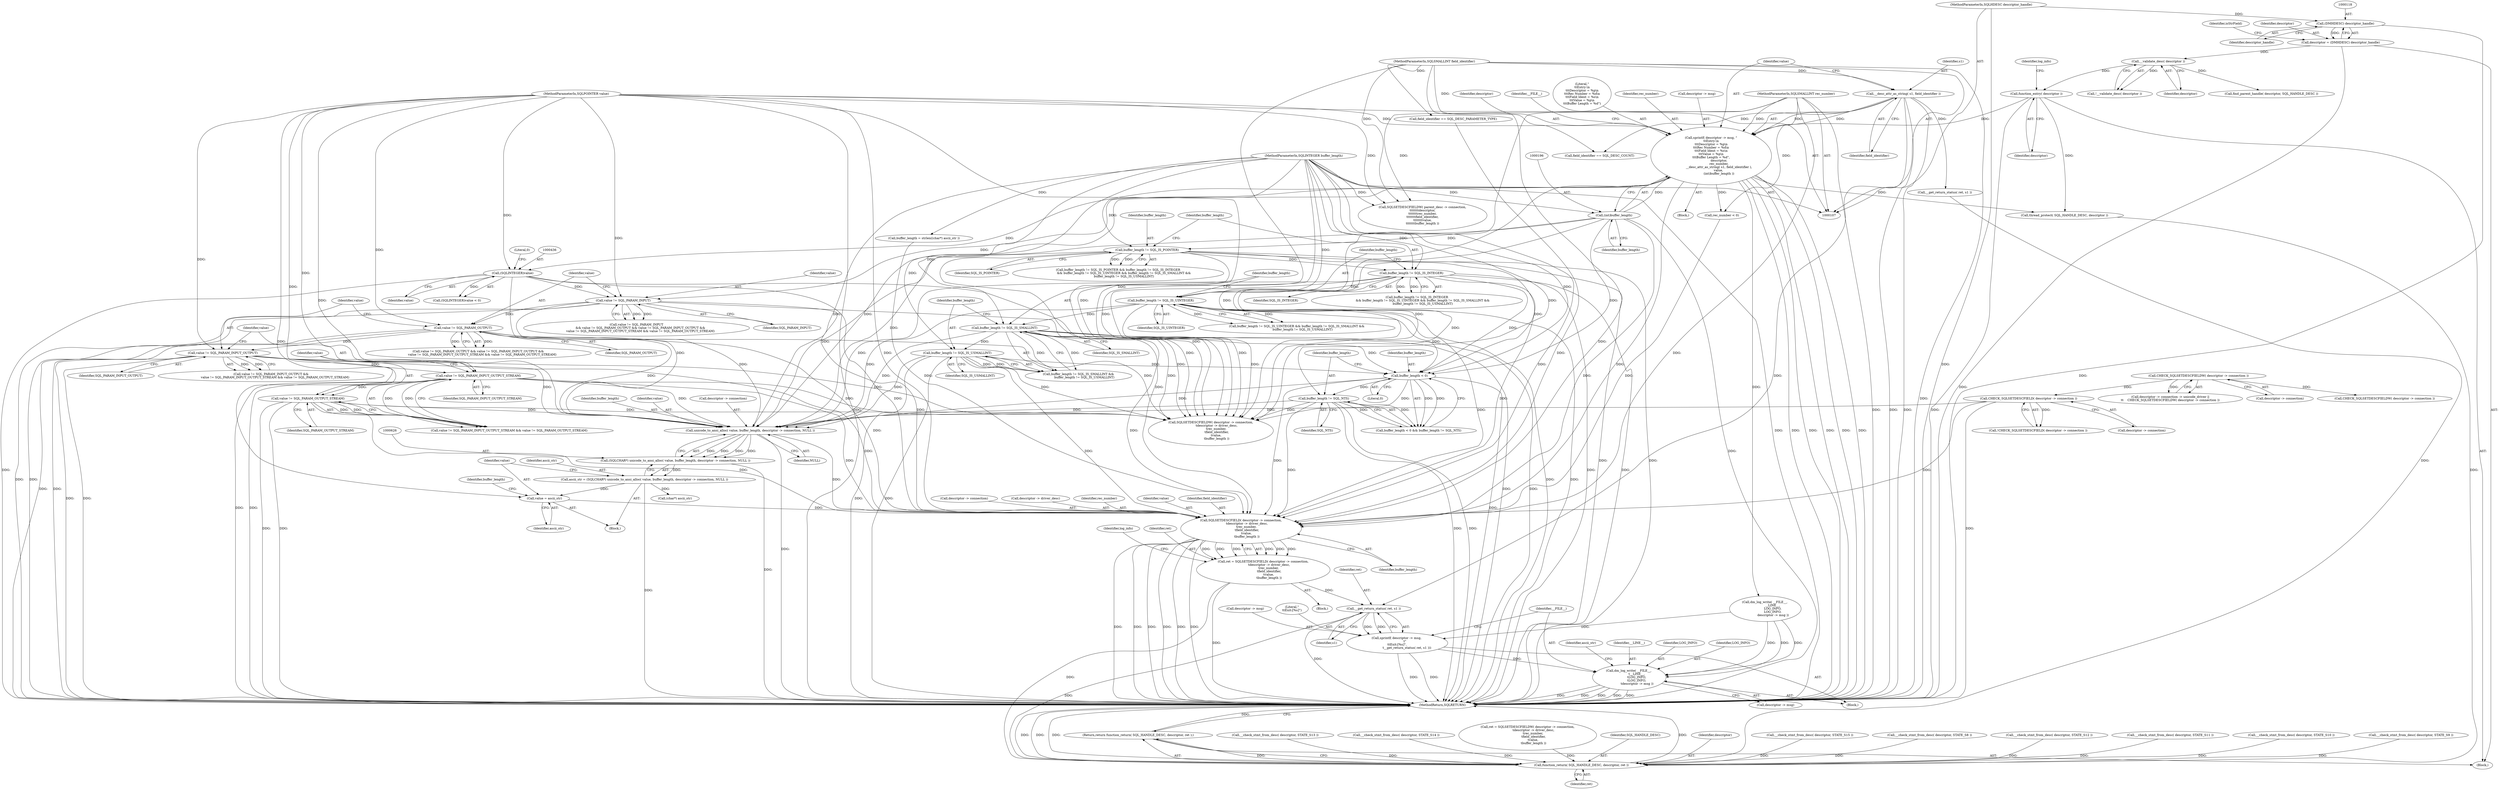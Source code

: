 digraph "1_unixODBC_45ef78e037f578b15fc58938a3a3251655e71d6f#diff-d52750c7ba4e594410438569d8e2963aL24_0@pointer" {
"1000634" [label="(Call,value = ascii_str)"];
"1000623" [label="(Call,ascii_str = (SQLCHAR*) unicode_to_ansi_alloc( value, buffer_length, descriptor -> connection, NULL ))"];
"1000625" [label="(Call,(SQLCHAR*) unicode_to_ansi_alloc( value, buffer_length, descriptor -> connection, NULL ))"];
"1000627" [label="(Call,unicode_to_ansi_alloc( value, buffer_length, descriptor -> connection, NULL ))"];
"1000184" [label="(Call,sprintf( descriptor -> msg, \"\n\t\tEntry:\\n\n\t\t\tDescriptor = %p\\n\n\t\t\tRec Number = %d\\n\n\t\t\tField Ident = %s\\n\n\t\t\tValue = %p\\n\n\t\t\tBuffer Length = %d\",\n                descriptor,\n                rec_number,\n                __desc_attr_as_string( s1, field_identifier ),\n                value, \n                (int)buffer_length ))"];
"1000177" [label="(Call,function_entry( descriptor ))"];
"1000128" [label="(Call,__validate_desc( descriptor ))"];
"1000115" [label="(Call,descriptor = (DMHDESC) descriptor_handle)"];
"1000117" [label="(Call,(DMHDESC) descriptor_handle)"];
"1000108" [label="(MethodParameterIn,SQLHDESC descriptor_handle)"];
"1000109" [label="(MethodParameterIn,SQLSMALLINT rec_number)"];
"1000191" [label="(Call,__desc_attr_as_string( s1, field_identifier ))"];
"1000110" [label="(MethodParameterIn,SQLSMALLINT field_identifier)"];
"1000111" [label="(MethodParameterIn,SQLPOINTER value)"];
"1000195" [label="(Call,(int)buffer_length)"];
"1000112" [label="(MethodParameterIn,SQLINTEGER buffer_length)"];
"1000435" [label="(Call,(SQLINTEGER)value)"];
"1000473" [label="(Call,value != SQL_PARAM_INPUT_OUTPUT)"];
"1000469" [label="(Call,value != SQL_PARAM_OUTPUT)"];
"1000465" [label="(Call,value != SQL_PARAM_INPUT)"];
"1000480" [label="(Call,value != SQL_PARAM_OUTPUT_STREAM)"];
"1000477" [label="(Call,value != SQL_PARAM_INPUT_OUTPUT_STREAM)"];
"1000396" [label="(Call,buffer_length != SQL_IS_USMALLINT)"];
"1000393" [label="(Call,buffer_length != SQL_IS_SMALLINT)"];
"1000389" [label="(Call,buffer_length != SQL_IS_UINTEGER)"];
"1000385" [label="(Call,buffer_length != SQL_IS_INTEGER)"];
"1000381" [label="(Call,buffer_length != SQL_IS_POINTER)"];
"1000403" [label="(Call,buffer_length < 0)"];
"1000406" [label="(Call,buffer_length != SQL_NTS)"];
"1000589" [label="(Call,CHECK_SQLSETDESCFIELD( descriptor -> connection ))"];
"1000510" [label="(Call,CHECK_SQLSETDESCFIELDW( descriptor -> connection ))"];
"1000648" [label="(Call,SQLSETDESCFIELD( descriptor -> connection,\n            \tdescriptor -> driver_desc,\n            \trec_number, \n            \tfield_identifier,\n            \tvalue, \n            \tbuffer_length ))"];
"1000646" [label="(Call,ret = SQLSETDESCFIELD( descriptor -> connection,\n            \tdescriptor -> driver_desc,\n            \trec_number, \n            \tfield_identifier,\n            \tvalue, \n            \tbuffer_length ))"];
"1000669" [label="(Call,__get_return_status( ret, s1 ))"];
"1000664" [label="(Call,sprintf( descriptor -> msg, \n                \t\"\n\t\tExit:[%s]\",\n                    \t__get_return_status( ret, s1 )))"];
"1000672" [label="(Call,dm_log_write( __FILE__, \n                \t__LINE__, \n                \tLOG_INFO, \n                \tLOG_INFO, \n                \tdescriptor -> msg ))"];
"1000686" [label="(Call,function_return( SQL_HANDLE_DESC, descriptor, ret ))"];
"1000685" [label="(Return,return function_return( SQL_HANDLE_DESC, descriptor, ret );)"];
"1000265" [label="(Call,__check_stmt_from_desc( descriptor, STATE_S13 ))"];
"1000407" [label="(Identifier,buffer_length)"];
"1000269" [label="(Call,__check_stmt_from_desc( descriptor, STATE_S14 ))"];
"1000547" [label="(Call,ret = SQLSETDESCFIELDW( descriptor -> connection,\n            \tdescriptor -> driver_desc,\n            \trec_number, \n            \tfield_identifier,\n            \tvalue, \n            \tbuffer_length ))"];
"1000402" [label="(Call,buffer_length < 0 && buffer_length != SQL_NTS)"];
"1000185" [label="(Call,descriptor -> msg)"];
"1000466" [label="(Identifier,value)"];
"1000629" [label="(Identifier,buffer_length)"];
"1000470" [label="(Identifier,value)"];
"1000109" [label="(MethodParameterIn,SQLSMALLINT rec_number)"];
"1000108" [label="(MethodParameterIn,SQLHDESC descriptor_handle)"];
"1000382" [label="(Identifier,buffer_length)"];
"1000166" [label="(Call,SQLSETDESCFIELDW( parent_desc -> connection,\n\t\t\t\t\t\t\tdescriptor,\n\t\t\t\t\t\t\trec_number,\n\t\t\t\t\t\t\tfield_identifier,\n\t\t\t\t\t\t\tvalue,\n\t\t\t\t\t\t\tbuffer_length ))"];
"1000633" [label="(Identifier,NULL)"];
"1000181" [label="(Identifier,log_info)"];
"1000465" [label="(Call,value != SQL_PARAM_INPUT)"];
"1000464" [label="(Call,value != SQL_PARAM_INPUT\n        && value != SQL_PARAM_OUTPUT && value != SQL_PARAM_INPUT_OUTPUT &&\n        value != SQL_PARAM_INPUT_OUTPUT_STREAM && value != SQL_PARAM_OUTPUT_STREAM)"];
"1000404" [label="(Identifier,buffer_length)"];
"1000472" [label="(Call,value != SQL_PARAM_INPUT_OUTPUT &&\n        value != SQL_PARAM_INPUT_OUTPUT_STREAM && value != SQL_PARAM_OUTPUT_STREAM)"];
"1000635" [label="(Identifier,value)"];
"1000624" [label="(Identifier,ascii_str)"];
"1000438" [label="(Literal,0)"];
"1000648" [label="(Call,SQLSETDESCFIELD( descriptor -> connection,\n            \tdescriptor -> driver_desc,\n            \trec_number, \n            \tfield_identifier,\n            \tvalue, \n            \tbuffer_length ))"];
"1000669" [label="(Call,__get_return_status( ret, s1 ))"];
"1000435" [label="(Call,(SQLINTEGER)value)"];
"1000194" [label="(Identifier,value)"];
"1000467" [label="(Identifier,SQL_PARAM_INPUT)"];
"1000481" [label="(Identifier,value)"];
"1000189" [label="(Identifier,descriptor)"];
"1000391" [label="(Identifier,SQL_IS_UINTEGER)"];
"1000395" [label="(Identifier,SQL_IS_SMALLINT)"];
"1000386" [label="(Identifier,buffer_length)"];
"1000628" [label="(Identifier,value)"];
"1000403" [label="(Call,buffer_length < 0)"];
"1000647" [label="(Identifier,ret)"];
"1000686" [label="(Call,function_return( SQL_HANDLE_DESC, descriptor, ret ))"];
"1000434" [label="(Call,(SQLINTEGER)value < 0)"];
"1000649" [label="(Call,descriptor -> connection)"];
"1000511" [label="(Call,descriptor -> connection)"];
"1000478" [label="(Identifier,value)"];
"1000394" [label="(Identifier,buffer_length)"];
"1000623" [label="(Call,ascii_str = (SQLCHAR*) unicode_to_ansi_alloc( value, buffer_length, descriptor -> connection, NULL ))"];
"1000687" [label="(Identifier,SQL_HANDLE_DESC)"];
"1000119" [label="(Identifier,descriptor_handle)"];
"1000406" [label="(Call,buffer_length != SQL_NTS)"];
"1000302" [label="(Call,rec_number < 0)"];
"1000621" [label="(Block,)"];
"1000570" [label="(Call,__get_return_status( ret, s1 ))"];
"1000652" [label="(Call,descriptor -> driver_desc)"];
"1000675" [label="(Identifier,LOG_INFO)"];
"1000676" [label="(Identifier,LOG_INFO)"];
"1000688" [label="(Identifier,descriptor)"];
"1000398" [label="(Identifier,SQL_IS_USMALLINT)"];
"1000655" [label="(Identifier,rec_number)"];
"1000638" [label="(Identifier,buffer_length)"];
"1000681" [label="(Identifier,ascii_str)"];
"1000206" [label="(Call,thread_protect( SQL_HANDLE_DESC, descriptor ))"];
"1000177" [label="(Call,function_entry( descriptor ))"];
"1000646" [label="(Call,ret = SQLSETDESCFIELD( descriptor -> connection,\n            \tdescriptor -> driver_desc,\n            \trec_number, \n            \tfield_identifier,\n            \tvalue, \n            \tbuffer_length ))"];
"1000183" [label="(Block,)"];
"1000396" [label="(Call,buffer_length != SQL_IS_USMALLINT)"];
"1000630" [label="(Call,descriptor -> connection)"];
"1000272" [label="(Call,__check_stmt_from_desc( descriptor, STATE_S15 ))"];
"1000111" [label="(MethodParameterIn,SQLPOINTER value)"];
"1000482" [label="(Identifier,SQL_PARAM_OUTPUT_STREAM)"];
"1000384" [label="(Call,buffer_length != SQL_IS_INTEGER\n            && buffer_length != SQL_IS_UINTEGER && buffer_length != SQL_IS_SMALLINT &&\n            buffer_length != SQL_IS_USMALLINT)"];
"1000392" [label="(Call,buffer_length != SQL_IS_SMALLINT &&\n            buffer_length != SQL_IS_USMALLINT)"];
"1000517" [label="(Call,CHECK_SQLSETDESCFIELDW( descriptor -> connection ))"];
"1000178" [label="(Identifier,descriptor)"];
"1000383" [label="(Identifier,SQL_IS_POINTER)"];
"1000636" [label="(Identifier,ascii_str)"];
"1000589" [label="(Call,CHECK_SQLSETDESCFIELD( descriptor -> connection ))"];
"1000480" [label="(Call,value != SQL_PARAM_OUTPUT_STREAM)"];
"1000245" [label="(Call,__check_stmt_from_desc( descriptor, STATE_S8 ))"];
"1000476" [label="(Call,value != SQL_PARAM_INPUT_OUTPUT_STREAM && value != SQL_PARAM_OUTPUT_STREAM)"];
"1000437" [label="(Identifier,value)"];
"1000627" [label="(Call,unicode_to_ansi_alloc( value, buffer_length, descriptor -> connection, NULL ))"];
"1000112" [label="(MethodParameterIn,SQLINTEGER buffer_length)"];
"1000127" [label="(Call,!__validate_desc( descriptor ))"];
"1000461" [label="(Call,field_identifier == SQL_DESC_PARAMETER_TYPE)"];
"1000141" [label="(Call,find_parent_handle( descriptor, SQL_HANDLE_DESC ))"];
"1000199" [label="(Identifier,__FILE__)"];
"1000381" [label="(Call,buffer_length != SQL_IS_POINTER)"];
"1000261" [label="(Call,__check_stmt_from_desc( descriptor, STATE_S12 ))"];
"1000689" [label="(Identifier,ret)"];
"1000668" [label="(Literal,\"\n\t\tExit:[%s]\")"];
"1000673" [label="(Identifier,__FILE__)"];
"1000110" [label="(MethodParameterIn,SQLSMALLINT field_identifier)"];
"1000479" [label="(Identifier,SQL_PARAM_INPUT_OUTPUT_STREAM)"];
"1000128" [label="(Call,__validate_desc( descriptor ))"];
"1000195" [label="(Call,(int)buffer_length)"];
"1000113" [label="(Block,)"];
"1000634" [label="(Call,value = ascii_str)"];
"1000468" [label="(Call,value != SQL_PARAM_OUTPUT && value != SQL_PARAM_INPUT_OUTPUT &&\n        value != SQL_PARAM_INPUT_OUTPUT_STREAM && value != SQL_PARAM_OUTPUT_STREAM)"];
"1000661" [label="(Identifier,log_info)"];
"1000192" [label="(Identifier,s1)"];
"1000257" [label="(Call,__check_stmt_from_desc( descriptor, STATE_S11 ))"];
"1000637" [label="(Call,buffer_length = strlen((char*) ascii_str ))"];
"1000397" [label="(Identifier,buffer_length)"];
"1000670" [label="(Identifier,ret)"];
"1000658" [label="(Identifier,buffer_length)"];
"1000473" [label="(Call,value != SQL_PARAM_INPUT_OUTPUT)"];
"1000193" [label="(Identifier,field_identifier)"];
"1000477" [label="(Call,value != SQL_PARAM_INPUT_OUTPUT_STREAM)"];
"1000191" [label="(Call,__desc_attr_as_string( s1, field_identifier ))"];
"1000129" [label="(Identifier,descriptor)"];
"1000665" [label="(Call,descriptor -> msg)"];
"1000475" [label="(Identifier,SQL_PARAM_INPUT_OUTPUT)"];
"1000663" [label="(Block,)"];
"1000582" [label="(Block,)"];
"1000549" [label="(Call,SQLSETDESCFIELDW( descriptor -> connection,\n            \tdescriptor -> driver_desc,\n            \trec_number, \n            \tfield_identifier,\n            \tvalue, \n            \tbuffer_length ))"];
"1000469" [label="(Call,value != SQL_PARAM_OUTPUT)"];
"1000388" [label="(Call,buffer_length != SQL_IS_UINTEGER && buffer_length != SQL_IS_SMALLINT &&\n            buffer_length != SQL_IS_USMALLINT)"];
"1000685" [label="(Return,return function_return( SQL_HANDLE_DESC, descriptor, ret );)"];
"1000405" [label="(Literal,0)"];
"1000408" [label="(Identifier,SQL_NTS)"];
"1000253" [label="(Call,__check_stmt_from_desc( descriptor, STATE_S10 ))"];
"1000640" [label="(Call,(char*) ascii_str)"];
"1000674" [label="(Identifier,__LINE__)"];
"1000625" [label="(Call,(SQLCHAR*) unicode_to_ansi_alloc( value, buffer_length, descriptor -> connection, NULL ))"];
"1000671" [label="(Identifier,s1)"];
"1000198" [label="(Call,dm_log_write( __FILE__, \n                __LINE__, \n                LOG_INFO, \n                LOG_INFO, \n                descriptor -> msg ))"];
"1000249" [label="(Call,__check_stmt_from_desc( descriptor, STATE_S9 ))"];
"1000471" [label="(Identifier,SQL_PARAM_OUTPUT)"];
"1000664" [label="(Call,sprintf( descriptor -> msg, \n                \t\"\n\t\tExit:[%s]\",\n                    \t__get_return_status( ret, s1 )))"];
"1000677" [label="(Call,descriptor -> msg)"];
"1000690" [label="(MethodReturn,SQLRETURN)"];
"1000474" [label="(Identifier,value)"];
"1000197" [label="(Identifier,buffer_length)"];
"1000387" [label="(Identifier,SQL_IS_INTEGER)"];
"1000184" [label="(Call,sprintf( descriptor -> msg, \"\n\t\tEntry:\\n\n\t\t\tDescriptor = %p\\n\n\t\t\tRec Number = %d\\n\n\t\t\tField Ident = %s\\n\n\t\t\tValue = %p\\n\n\t\t\tBuffer Length = %d\",\n                descriptor,\n                rec_number,\n                __desc_attr_as_string( s1, field_identifier ),\n                value, \n                (int)buffer_length ))"];
"1000124" [label="(Identifier,isStrField)"];
"1000380" [label="(Call,buffer_length != SQL_IS_POINTER && buffer_length != SQL_IS_INTEGER\n            && buffer_length != SQL_IS_UINTEGER && buffer_length != SQL_IS_SMALLINT &&\n            buffer_length != SQL_IS_USMALLINT)"];
"1000657" [label="(Identifier,value)"];
"1000188" [label="(Literal,\"\n\t\tEntry:\\n\n\t\t\tDescriptor = %p\\n\n\t\t\tRec Number = %d\\n\n\t\t\tField Ident = %s\\n\n\t\t\tValue = %p\\n\n\t\t\tBuffer Length = %d\")"];
"1000590" [label="(Call,descriptor -> connection)"];
"1000431" [label="(Call,field_identifier == SQL_DESC_COUNT)"];
"1000656" [label="(Identifier,field_identifier)"];
"1000389" [label="(Call,buffer_length != SQL_IS_UINTEGER)"];
"1000510" [label="(Call,CHECK_SQLSETDESCFIELDW( descriptor -> connection ))"];
"1000393" [label="(Call,buffer_length != SQL_IS_SMALLINT)"];
"1000390" [label="(Identifier,buffer_length)"];
"1000672" [label="(Call,dm_log_write( __FILE__, \n                \t__LINE__, \n                \tLOG_INFO, \n                \tLOG_INFO, \n                \tdescriptor -> msg ))"];
"1000115" [label="(Call,descriptor = (DMHDESC) descriptor_handle)"];
"1000385" [label="(Call,buffer_length != SQL_IS_INTEGER)"];
"1000588" [label="(Call,!CHECK_SQLSETDESCFIELD( descriptor -> connection ))"];
"1000116" [label="(Identifier,descriptor)"];
"1000117" [label="(Call,(DMHDESC) descriptor_handle)"];
"1000190" [label="(Identifier,rec_number)"];
"1000504" [label="(Call,descriptor -> connection -> unicode_driver ||\n\t\t    CHECK_SQLSETDESCFIELDW( descriptor -> connection ))"];
"1000634" -> "1000621"  [label="AST: "];
"1000634" -> "1000636"  [label="CFG: "];
"1000635" -> "1000634"  [label="AST: "];
"1000636" -> "1000634"  [label="AST: "];
"1000638" -> "1000634"  [label="CFG: "];
"1000623" -> "1000634"  [label="DDG: "];
"1000111" -> "1000634"  [label="DDG: "];
"1000634" -> "1000648"  [label="DDG: "];
"1000623" -> "1000621"  [label="AST: "];
"1000623" -> "1000625"  [label="CFG: "];
"1000624" -> "1000623"  [label="AST: "];
"1000625" -> "1000623"  [label="AST: "];
"1000635" -> "1000623"  [label="CFG: "];
"1000623" -> "1000690"  [label="DDG: "];
"1000625" -> "1000623"  [label="DDG: "];
"1000623" -> "1000640"  [label="DDG: "];
"1000625" -> "1000627"  [label="CFG: "];
"1000626" -> "1000625"  [label="AST: "];
"1000627" -> "1000625"  [label="AST: "];
"1000625" -> "1000690"  [label="DDG: "];
"1000627" -> "1000625"  [label="DDG: "];
"1000627" -> "1000625"  [label="DDG: "];
"1000627" -> "1000625"  [label="DDG: "];
"1000627" -> "1000625"  [label="DDG: "];
"1000627" -> "1000633"  [label="CFG: "];
"1000628" -> "1000627"  [label="AST: "];
"1000629" -> "1000627"  [label="AST: "];
"1000630" -> "1000627"  [label="AST: "];
"1000633" -> "1000627"  [label="AST: "];
"1000627" -> "1000690"  [label="DDG: "];
"1000184" -> "1000627"  [label="DDG: "];
"1000435" -> "1000627"  [label="DDG: "];
"1000473" -> "1000627"  [label="DDG: "];
"1000480" -> "1000627"  [label="DDG: "];
"1000465" -> "1000627"  [label="DDG: "];
"1000477" -> "1000627"  [label="DDG: "];
"1000469" -> "1000627"  [label="DDG: "];
"1000111" -> "1000627"  [label="DDG: "];
"1000396" -> "1000627"  [label="DDG: "];
"1000393" -> "1000627"  [label="DDG: "];
"1000403" -> "1000627"  [label="DDG: "];
"1000406" -> "1000627"  [label="DDG: "];
"1000195" -> "1000627"  [label="DDG: "];
"1000385" -> "1000627"  [label="DDG: "];
"1000389" -> "1000627"  [label="DDG: "];
"1000381" -> "1000627"  [label="DDG: "];
"1000112" -> "1000627"  [label="DDG: "];
"1000589" -> "1000627"  [label="DDG: "];
"1000627" -> "1000648"  [label="DDG: "];
"1000184" -> "1000183"  [label="AST: "];
"1000184" -> "1000195"  [label="CFG: "];
"1000185" -> "1000184"  [label="AST: "];
"1000188" -> "1000184"  [label="AST: "];
"1000189" -> "1000184"  [label="AST: "];
"1000190" -> "1000184"  [label="AST: "];
"1000191" -> "1000184"  [label="AST: "];
"1000194" -> "1000184"  [label="AST: "];
"1000195" -> "1000184"  [label="AST: "];
"1000199" -> "1000184"  [label="CFG: "];
"1000184" -> "1000690"  [label="DDG: "];
"1000184" -> "1000690"  [label="DDG: "];
"1000184" -> "1000690"  [label="DDG: "];
"1000184" -> "1000690"  [label="DDG: "];
"1000184" -> "1000690"  [label="DDG: "];
"1000177" -> "1000184"  [label="DDG: "];
"1000109" -> "1000184"  [label="DDG: "];
"1000191" -> "1000184"  [label="DDG: "];
"1000191" -> "1000184"  [label="DDG: "];
"1000111" -> "1000184"  [label="DDG: "];
"1000195" -> "1000184"  [label="DDG: "];
"1000184" -> "1000198"  [label="DDG: "];
"1000184" -> "1000206"  [label="DDG: "];
"1000184" -> "1000302"  [label="DDG: "];
"1000184" -> "1000435"  [label="DDG: "];
"1000184" -> "1000465"  [label="DDG: "];
"1000184" -> "1000549"  [label="DDG: "];
"1000184" -> "1000648"  [label="DDG: "];
"1000177" -> "1000113"  [label="AST: "];
"1000177" -> "1000178"  [label="CFG: "];
"1000178" -> "1000177"  [label="AST: "];
"1000181" -> "1000177"  [label="CFG: "];
"1000177" -> "1000690"  [label="DDG: "];
"1000128" -> "1000177"  [label="DDG: "];
"1000177" -> "1000206"  [label="DDG: "];
"1000128" -> "1000127"  [label="AST: "];
"1000128" -> "1000129"  [label="CFG: "];
"1000129" -> "1000128"  [label="AST: "];
"1000127" -> "1000128"  [label="CFG: "];
"1000128" -> "1000127"  [label="DDG: "];
"1000115" -> "1000128"  [label="DDG: "];
"1000128" -> "1000141"  [label="DDG: "];
"1000115" -> "1000113"  [label="AST: "];
"1000115" -> "1000117"  [label="CFG: "];
"1000116" -> "1000115"  [label="AST: "];
"1000117" -> "1000115"  [label="AST: "];
"1000124" -> "1000115"  [label="CFG: "];
"1000115" -> "1000690"  [label="DDG: "];
"1000117" -> "1000115"  [label="DDG: "];
"1000117" -> "1000119"  [label="CFG: "];
"1000118" -> "1000117"  [label="AST: "];
"1000119" -> "1000117"  [label="AST: "];
"1000117" -> "1000690"  [label="DDG: "];
"1000108" -> "1000117"  [label="DDG: "];
"1000108" -> "1000107"  [label="AST: "];
"1000108" -> "1000690"  [label="DDG: "];
"1000109" -> "1000107"  [label="AST: "];
"1000109" -> "1000690"  [label="DDG: "];
"1000109" -> "1000166"  [label="DDG: "];
"1000109" -> "1000302"  [label="DDG: "];
"1000109" -> "1000549"  [label="DDG: "];
"1000109" -> "1000648"  [label="DDG: "];
"1000191" -> "1000193"  [label="CFG: "];
"1000192" -> "1000191"  [label="AST: "];
"1000193" -> "1000191"  [label="AST: "];
"1000194" -> "1000191"  [label="CFG: "];
"1000191" -> "1000690"  [label="DDG: "];
"1000191" -> "1000690"  [label="DDG: "];
"1000110" -> "1000191"  [label="DDG: "];
"1000191" -> "1000431"  [label="DDG: "];
"1000191" -> "1000570"  [label="DDG: "];
"1000191" -> "1000669"  [label="DDG: "];
"1000110" -> "1000107"  [label="AST: "];
"1000110" -> "1000690"  [label="DDG: "];
"1000110" -> "1000166"  [label="DDG: "];
"1000110" -> "1000431"  [label="DDG: "];
"1000110" -> "1000461"  [label="DDG: "];
"1000110" -> "1000549"  [label="DDG: "];
"1000110" -> "1000648"  [label="DDG: "];
"1000111" -> "1000107"  [label="AST: "];
"1000111" -> "1000690"  [label="DDG: "];
"1000111" -> "1000166"  [label="DDG: "];
"1000111" -> "1000435"  [label="DDG: "];
"1000111" -> "1000465"  [label="DDG: "];
"1000111" -> "1000469"  [label="DDG: "];
"1000111" -> "1000473"  [label="DDG: "];
"1000111" -> "1000477"  [label="DDG: "];
"1000111" -> "1000480"  [label="DDG: "];
"1000111" -> "1000549"  [label="DDG: "];
"1000111" -> "1000648"  [label="DDG: "];
"1000195" -> "1000197"  [label="CFG: "];
"1000196" -> "1000195"  [label="AST: "];
"1000197" -> "1000195"  [label="AST: "];
"1000195" -> "1000690"  [label="DDG: "];
"1000112" -> "1000195"  [label="DDG: "];
"1000195" -> "1000381"  [label="DDG: "];
"1000195" -> "1000403"  [label="DDG: "];
"1000195" -> "1000549"  [label="DDG: "];
"1000195" -> "1000648"  [label="DDG: "];
"1000112" -> "1000107"  [label="AST: "];
"1000112" -> "1000690"  [label="DDG: "];
"1000112" -> "1000166"  [label="DDG: "];
"1000112" -> "1000381"  [label="DDG: "];
"1000112" -> "1000385"  [label="DDG: "];
"1000112" -> "1000389"  [label="DDG: "];
"1000112" -> "1000393"  [label="DDG: "];
"1000112" -> "1000396"  [label="DDG: "];
"1000112" -> "1000403"  [label="DDG: "];
"1000112" -> "1000406"  [label="DDG: "];
"1000112" -> "1000549"  [label="DDG: "];
"1000112" -> "1000637"  [label="DDG: "];
"1000112" -> "1000648"  [label="DDG: "];
"1000435" -> "1000434"  [label="AST: "];
"1000435" -> "1000437"  [label="CFG: "];
"1000436" -> "1000435"  [label="AST: "];
"1000437" -> "1000435"  [label="AST: "];
"1000438" -> "1000435"  [label="CFG: "];
"1000435" -> "1000690"  [label="DDG: "];
"1000435" -> "1000434"  [label="DDG: "];
"1000435" -> "1000465"  [label="DDG: "];
"1000435" -> "1000549"  [label="DDG: "];
"1000435" -> "1000648"  [label="DDG: "];
"1000473" -> "1000472"  [label="AST: "];
"1000473" -> "1000475"  [label="CFG: "];
"1000474" -> "1000473"  [label="AST: "];
"1000475" -> "1000473"  [label="AST: "];
"1000478" -> "1000473"  [label="CFG: "];
"1000472" -> "1000473"  [label="CFG: "];
"1000473" -> "1000690"  [label="DDG: "];
"1000473" -> "1000690"  [label="DDG: "];
"1000473" -> "1000472"  [label="DDG: "];
"1000473" -> "1000472"  [label="DDG: "];
"1000469" -> "1000473"  [label="DDG: "];
"1000473" -> "1000477"  [label="DDG: "];
"1000473" -> "1000549"  [label="DDG: "];
"1000473" -> "1000648"  [label="DDG: "];
"1000469" -> "1000468"  [label="AST: "];
"1000469" -> "1000471"  [label="CFG: "];
"1000470" -> "1000469"  [label="AST: "];
"1000471" -> "1000469"  [label="AST: "];
"1000474" -> "1000469"  [label="CFG: "];
"1000468" -> "1000469"  [label="CFG: "];
"1000469" -> "1000690"  [label="DDG: "];
"1000469" -> "1000690"  [label="DDG: "];
"1000469" -> "1000468"  [label="DDG: "];
"1000469" -> "1000468"  [label="DDG: "];
"1000465" -> "1000469"  [label="DDG: "];
"1000469" -> "1000549"  [label="DDG: "];
"1000469" -> "1000648"  [label="DDG: "];
"1000465" -> "1000464"  [label="AST: "];
"1000465" -> "1000467"  [label="CFG: "];
"1000466" -> "1000465"  [label="AST: "];
"1000467" -> "1000465"  [label="AST: "];
"1000470" -> "1000465"  [label="CFG: "];
"1000464" -> "1000465"  [label="CFG: "];
"1000465" -> "1000690"  [label="DDG: "];
"1000465" -> "1000690"  [label="DDG: "];
"1000465" -> "1000464"  [label="DDG: "];
"1000465" -> "1000464"  [label="DDG: "];
"1000465" -> "1000549"  [label="DDG: "];
"1000465" -> "1000648"  [label="DDG: "];
"1000480" -> "1000476"  [label="AST: "];
"1000480" -> "1000482"  [label="CFG: "];
"1000481" -> "1000480"  [label="AST: "];
"1000482" -> "1000480"  [label="AST: "];
"1000476" -> "1000480"  [label="CFG: "];
"1000480" -> "1000690"  [label="DDG: "];
"1000480" -> "1000690"  [label="DDG: "];
"1000480" -> "1000476"  [label="DDG: "];
"1000480" -> "1000476"  [label="DDG: "];
"1000477" -> "1000480"  [label="DDG: "];
"1000480" -> "1000549"  [label="DDG: "];
"1000480" -> "1000648"  [label="DDG: "];
"1000477" -> "1000476"  [label="AST: "];
"1000477" -> "1000479"  [label="CFG: "];
"1000478" -> "1000477"  [label="AST: "];
"1000479" -> "1000477"  [label="AST: "];
"1000481" -> "1000477"  [label="CFG: "];
"1000476" -> "1000477"  [label="CFG: "];
"1000477" -> "1000690"  [label="DDG: "];
"1000477" -> "1000690"  [label="DDG: "];
"1000477" -> "1000476"  [label="DDG: "];
"1000477" -> "1000476"  [label="DDG: "];
"1000477" -> "1000549"  [label="DDG: "];
"1000477" -> "1000648"  [label="DDG: "];
"1000396" -> "1000392"  [label="AST: "];
"1000396" -> "1000398"  [label="CFG: "];
"1000397" -> "1000396"  [label="AST: "];
"1000398" -> "1000396"  [label="AST: "];
"1000392" -> "1000396"  [label="CFG: "];
"1000396" -> "1000690"  [label="DDG: "];
"1000396" -> "1000690"  [label="DDG: "];
"1000396" -> "1000392"  [label="DDG: "];
"1000396" -> "1000392"  [label="DDG: "];
"1000393" -> "1000396"  [label="DDG: "];
"1000396" -> "1000403"  [label="DDG: "];
"1000396" -> "1000549"  [label="DDG: "];
"1000396" -> "1000648"  [label="DDG: "];
"1000393" -> "1000392"  [label="AST: "];
"1000393" -> "1000395"  [label="CFG: "];
"1000394" -> "1000393"  [label="AST: "];
"1000395" -> "1000393"  [label="AST: "];
"1000397" -> "1000393"  [label="CFG: "];
"1000392" -> "1000393"  [label="CFG: "];
"1000393" -> "1000690"  [label="DDG: "];
"1000393" -> "1000690"  [label="DDG: "];
"1000393" -> "1000392"  [label="DDG: "];
"1000393" -> "1000392"  [label="DDG: "];
"1000389" -> "1000393"  [label="DDG: "];
"1000393" -> "1000403"  [label="DDG: "];
"1000393" -> "1000549"  [label="DDG: "];
"1000393" -> "1000648"  [label="DDG: "];
"1000389" -> "1000388"  [label="AST: "];
"1000389" -> "1000391"  [label="CFG: "];
"1000390" -> "1000389"  [label="AST: "];
"1000391" -> "1000389"  [label="AST: "];
"1000394" -> "1000389"  [label="CFG: "];
"1000388" -> "1000389"  [label="CFG: "];
"1000389" -> "1000690"  [label="DDG: "];
"1000389" -> "1000690"  [label="DDG: "];
"1000389" -> "1000388"  [label="DDG: "];
"1000389" -> "1000388"  [label="DDG: "];
"1000385" -> "1000389"  [label="DDG: "];
"1000389" -> "1000403"  [label="DDG: "];
"1000389" -> "1000549"  [label="DDG: "];
"1000389" -> "1000648"  [label="DDG: "];
"1000385" -> "1000384"  [label="AST: "];
"1000385" -> "1000387"  [label="CFG: "];
"1000386" -> "1000385"  [label="AST: "];
"1000387" -> "1000385"  [label="AST: "];
"1000390" -> "1000385"  [label="CFG: "];
"1000384" -> "1000385"  [label="CFG: "];
"1000385" -> "1000690"  [label="DDG: "];
"1000385" -> "1000690"  [label="DDG: "];
"1000385" -> "1000384"  [label="DDG: "];
"1000385" -> "1000384"  [label="DDG: "];
"1000381" -> "1000385"  [label="DDG: "];
"1000385" -> "1000403"  [label="DDG: "];
"1000385" -> "1000549"  [label="DDG: "];
"1000385" -> "1000648"  [label="DDG: "];
"1000381" -> "1000380"  [label="AST: "];
"1000381" -> "1000383"  [label="CFG: "];
"1000382" -> "1000381"  [label="AST: "];
"1000383" -> "1000381"  [label="AST: "];
"1000386" -> "1000381"  [label="CFG: "];
"1000380" -> "1000381"  [label="CFG: "];
"1000381" -> "1000690"  [label="DDG: "];
"1000381" -> "1000690"  [label="DDG: "];
"1000381" -> "1000380"  [label="DDG: "];
"1000381" -> "1000380"  [label="DDG: "];
"1000381" -> "1000403"  [label="DDG: "];
"1000381" -> "1000549"  [label="DDG: "];
"1000381" -> "1000648"  [label="DDG: "];
"1000403" -> "1000402"  [label="AST: "];
"1000403" -> "1000405"  [label="CFG: "];
"1000404" -> "1000403"  [label="AST: "];
"1000405" -> "1000403"  [label="AST: "];
"1000407" -> "1000403"  [label="CFG: "];
"1000402" -> "1000403"  [label="CFG: "];
"1000403" -> "1000690"  [label="DDG: "];
"1000403" -> "1000402"  [label="DDG: "];
"1000403" -> "1000402"  [label="DDG: "];
"1000403" -> "1000406"  [label="DDG: "];
"1000403" -> "1000549"  [label="DDG: "];
"1000403" -> "1000648"  [label="DDG: "];
"1000406" -> "1000402"  [label="AST: "];
"1000406" -> "1000408"  [label="CFG: "];
"1000407" -> "1000406"  [label="AST: "];
"1000408" -> "1000406"  [label="AST: "];
"1000402" -> "1000406"  [label="CFG: "];
"1000406" -> "1000690"  [label="DDG: "];
"1000406" -> "1000690"  [label="DDG: "];
"1000406" -> "1000402"  [label="DDG: "];
"1000406" -> "1000402"  [label="DDG: "];
"1000406" -> "1000549"  [label="DDG: "];
"1000406" -> "1000648"  [label="DDG: "];
"1000589" -> "1000588"  [label="AST: "];
"1000589" -> "1000590"  [label="CFG: "];
"1000590" -> "1000589"  [label="AST: "];
"1000588" -> "1000589"  [label="CFG: "];
"1000589" -> "1000690"  [label="DDG: "];
"1000589" -> "1000588"  [label="DDG: "];
"1000510" -> "1000589"  [label="DDG: "];
"1000589" -> "1000648"  [label="DDG: "];
"1000510" -> "1000504"  [label="AST: "];
"1000510" -> "1000511"  [label="CFG: "];
"1000511" -> "1000510"  [label="AST: "];
"1000504" -> "1000510"  [label="CFG: "];
"1000510" -> "1000504"  [label="DDG: "];
"1000510" -> "1000517"  [label="DDG: "];
"1000648" -> "1000646"  [label="AST: "];
"1000648" -> "1000658"  [label="CFG: "];
"1000649" -> "1000648"  [label="AST: "];
"1000652" -> "1000648"  [label="AST: "];
"1000655" -> "1000648"  [label="AST: "];
"1000656" -> "1000648"  [label="AST: "];
"1000657" -> "1000648"  [label="AST: "];
"1000658" -> "1000648"  [label="AST: "];
"1000646" -> "1000648"  [label="CFG: "];
"1000648" -> "1000690"  [label="DDG: "];
"1000648" -> "1000690"  [label="DDG: "];
"1000648" -> "1000690"  [label="DDG: "];
"1000648" -> "1000690"  [label="DDG: "];
"1000648" -> "1000690"  [label="DDG: "];
"1000648" -> "1000690"  [label="DDG: "];
"1000648" -> "1000646"  [label="DDG: "];
"1000648" -> "1000646"  [label="DDG: "];
"1000648" -> "1000646"  [label="DDG: "];
"1000648" -> "1000646"  [label="DDG: "];
"1000648" -> "1000646"  [label="DDG: "];
"1000648" -> "1000646"  [label="DDG: "];
"1000302" -> "1000648"  [label="DDG: "];
"1000461" -> "1000648"  [label="DDG: "];
"1000637" -> "1000648"  [label="DDG: "];
"1000646" -> "1000582"  [label="AST: "];
"1000647" -> "1000646"  [label="AST: "];
"1000661" -> "1000646"  [label="CFG: "];
"1000646" -> "1000690"  [label="DDG: "];
"1000646" -> "1000669"  [label="DDG: "];
"1000646" -> "1000686"  [label="DDG: "];
"1000669" -> "1000664"  [label="AST: "];
"1000669" -> "1000671"  [label="CFG: "];
"1000670" -> "1000669"  [label="AST: "];
"1000671" -> "1000669"  [label="AST: "];
"1000664" -> "1000669"  [label="CFG: "];
"1000669" -> "1000690"  [label="DDG: "];
"1000669" -> "1000664"  [label="DDG: "];
"1000669" -> "1000664"  [label="DDG: "];
"1000669" -> "1000686"  [label="DDG: "];
"1000664" -> "1000663"  [label="AST: "];
"1000665" -> "1000664"  [label="AST: "];
"1000668" -> "1000664"  [label="AST: "];
"1000673" -> "1000664"  [label="CFG: "];
"1000664" -> "1000690"  [label="DDG: "];
"1000664" -> "1000690"  [label="DDG: "];
"1000198" -> "1000664"  [label="DDG: "];
"1000664" -> "1000672"  [label="DDG: "];
"1000672" -> "1000663"  [label="AST: "];
"1000672" -> "1000677"  [label="CFG: "];
"1000673" -> "1000672"  [label="AST: "];
"1000674" -> "1000672"  [label="AST: "];
"1000675" -> "1000672"  [label="AST: "];
"1000676" -> "1000672"  [label="AST: "];
"1000677" -> "1000672"  [label="AST: "];
"1000681" -> "1000672"  [label="CFG: "];
"1000672" -> "1000690"  [label="DDG: "];
"1000672" -> "1000690"  [label="DDG: "];
"1000672" -> "1000690"  [label="DDG: "];
"1000672" -> "1000690"  [label="DDG: "];
"1000672" -> "1000690"  [label="DDG: "];
"1000198" -> "1000672"  [label="DDG: "];
"1000198" -> "1000672"  [label="DDG: "];
"1000198" -> "1000672"  [label="DDG: "];
"1000686" -> "1000685"  [label="AST: "];
"1000686" -> "1000689"  [label="CFG: "];
"1000687" -> "1000686"  [label="AST: "];
"1000688" -> "1000686"  [label="AST: "];
"1000689" -> "1000686"  [label="AST: "];
"1000685" -> "1000686"  [label="CFG: "];
"1000686" -> "1000690"  [label="DDG: "];
"1000686" -> "1000690"  [label="DDG: "];
"1000686" -> "1000690"  [label="DDG: "];
"1000686" -> "1000690"  [label="DDG: "];
"1000686" -> "1000685"  [label="DDG: "];
"1000206" -> "1000686"  [label="DDG: "];
"1000253" -> "1000686"  [label="DDG: "];
"1000257" -> "1000686"  [label="DDG: "];
"1000265" -> "1000686"  [label="DDG: "];
"1000261" -> "1000686"  [label="DDG: "];
"1000272" -> "1000686"  [label="DDG: "];
"1000269" -> "1000686"  [label="DDG: "];
"1000249" -> "1000686"  [label="DDG: "];
"1000245" -> "1000686"  [label="DDG: "];
"1000547" -> "1000686"  [label="DDG: "];
"1000570" -> "1000686"  [label="DDG: "];
"1000685" -> "1000113"  [label="AST: "];
"1000690" -> "1000685"  [label="CFG: "];
"1000685" -> "1000690"  [label="DDG: "];
}
